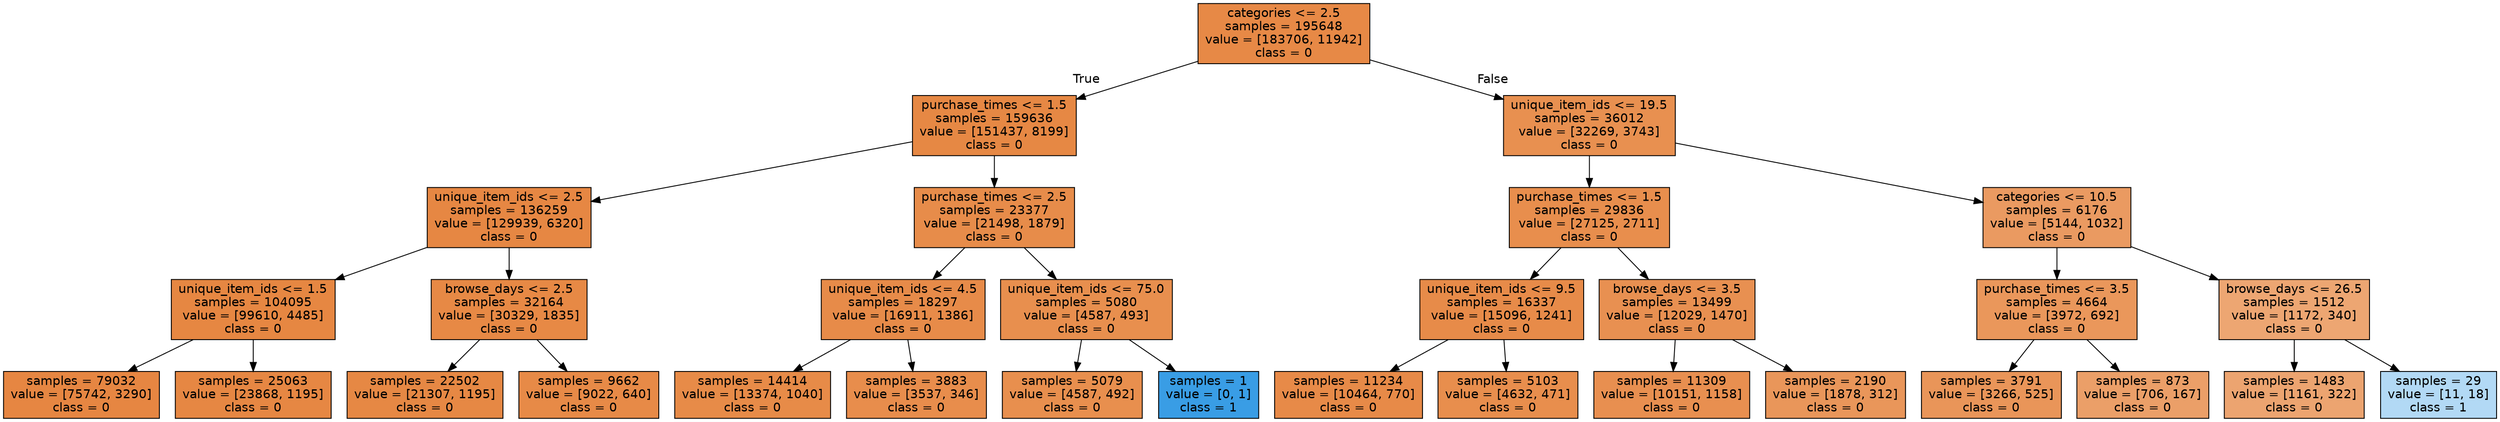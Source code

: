 digraph Tree {
node [shape=box, style="filled", color="black", fontname="helvetica"] ;
edge [fontname="helvetica"] ;
0 [label="categories <= 2.5\nsamples = 195648\nvalue = [183706, 11942]\nclass = 0", fillcolor="#e78946"] ;
1 [label="purchase_times <= 1.5\nsamples = 159636\nvalue = [151437, 8199]\nclass = 0", fillcolor="#e68844"] ;
0 -> 1 [labeldistance=2.5, labelangle=45, headlabel="True"] ;
2 [label="unique_item_ids <= 2.5\nsamples = 136259\nvalue = [129939, 6320]\nclass = 0", fillcolor="#e68743"] ;
1 -> 2 ;
3 [label="unique_item_ids <= 1.5\nsamples = 104095\nvalue = [99610, 4485]\nclass = 0", fillcolor="#e68742"] ;
2 -> 3 ;
4 [label="samples = 79032\nvalue = [75742, 3290]\nclass = 0", fillcolor="#e68642"] ;
3 -> 4 ;
5 [label="samples = 25063\nvalue = [23868, 1195]\nclass = 0", fillcolor="#e68743"] ;
3 -> 5 ;
6 [label="browse_days <= 2.5\nsamples = 32164\nvalue = [30329, 1835]\nclass = 0", fillcolor="#e78945"] ;
2 -> 6 ;
7 [label="samples = 22502\nvalue = [21307, 1195]\nclass = 0", fillcolor="#e68844"] ;
6 -> 7 ;
8 [label="samples = 9662\nvalue = [9022, 640]\nclass = 0", fillcolor="#e78a47"] ;
6 -> 8 ;
9 [label="purchase_times <= 2.5\nsamples = 23377\nvalue = [21498, 1879]\nclass = 0", fillcolor="#e78c4a"] ;
1 -> 9 ;
10 [label="unique_item_ids <= 4.5\nsamples = 18297\nvalue = [16911, 1386]\nclass = 0", fillcolor="#e78b49"] ;
9 -> 10 ;
11 [label="samples = 14414\nvalue = [13374, 1040]\nclass = 0", fillcolor="#e78b48"] ;
10 -> 11 ;
12 [label="samples = 3883\nvalue = [3537, 346]\nclass = 0", fillcolor="#e88d4c"] ;
10 -> 12 ;
13 [label="unique_item_ids <= 75.0\nsamples = 5080\nvalue = [4587, 493]\nclass = 0", fillcolor="#e88f4e"] ;
9 -> 13 ;
14 [label="samples = 5079\nvalue = [4587, 492]\nclass = 0", fillcolor="#e88f4e"] ;
13 -> 14 ;
15 [label="samples = 1\nvalue = [0, 1]\nclass = 1", fillcolor="#399de5"] ;
13 -> 15 ;
16 [label="unique_item_ids <= 19.5\nsamples = 36012\nvalue = [32269, 3743]\nclass = 0", fillcolor="#e89050"] ;
0 -> 16 [labeldistance=2.5, labelangle=-45, headlabel="False"] ;
17 [label="purchase_times <= 1.5\nsamples = 29836\nvalue = [27125, 2711]\nclass = 0", fillcolor="#e88e4d"] ;
16 -> 17 ;
18 [label="unique_item_ids <= 9.5\nsamples = 16337\nvalue = [15096, 1241]\nclass = 0", fillcolor="#e78b49"] ;
17 -> 18 ;
19 [label="samples = 11234\nvalue = [10464, 770]\nclass = 0", fillcolor="#e78a48"] ;
18 -> 19 ;
20 [label="samples = 5103\nvalue = [4632, 471]\nclass = 0", fillcolor="#e88e4d"] ;
18 -> 20 ;
21 [label="browse_days <= 3.5\nsamples = 13499\nvalue = [12029, 1470]\nclass = 0", fillcolor="#e89051"] ;
17 -> 21 ;
22 [label="samples = 11309\nvalue = [10151, 1158]\nclass = 0", fillcolor="#e88f50"] ;
21 -> 22 ;
23 [label="samples = 2190\nvalue = [1878, 312]\nclass = 0", fillcolor="#e9965a"] ;
21 -> 23 ;
24 [label="categories <= 10.5\nsamples = 6176\nvalue = [5144, 1032]\nclass = 0", fillcolor="#ea9a61"] ;
16 -> 24 ;
25 [label="purchase_times <= 3.5\nsamples = 4664\nvalue = [3972, 692]\nclass = 0", fillcolor="#ea975b"] ;
24 -> 25 ;
26 [label="samples = 3791\nvalue = [3266, 525]\nclass = 0", fillcolor="#e99559"] ;
25 -> 26 ;
27 [label="samples = 873\nvalue = [706, 167]\nclass = 0", fillcolor="#eb9f68"] ;
25 -> 27 ;
28 [label="browse_days <= 26.5\nsamples = 1512\nvalue = [1172, 340]\nclass = 0", fillcolor="#eda672"] ;
24 -> 28 ;
29 [label="samples = 1483\nvalue = [1161, 322]\nclass = 0", fillcolor="#eca470"] ;
28 -> 29 ;
30 [label="samples = 29\nvalue = [11, 18]\nclass = 1", fillcolor="#b2d9f5"] ;
28 -> 30 ;
}
